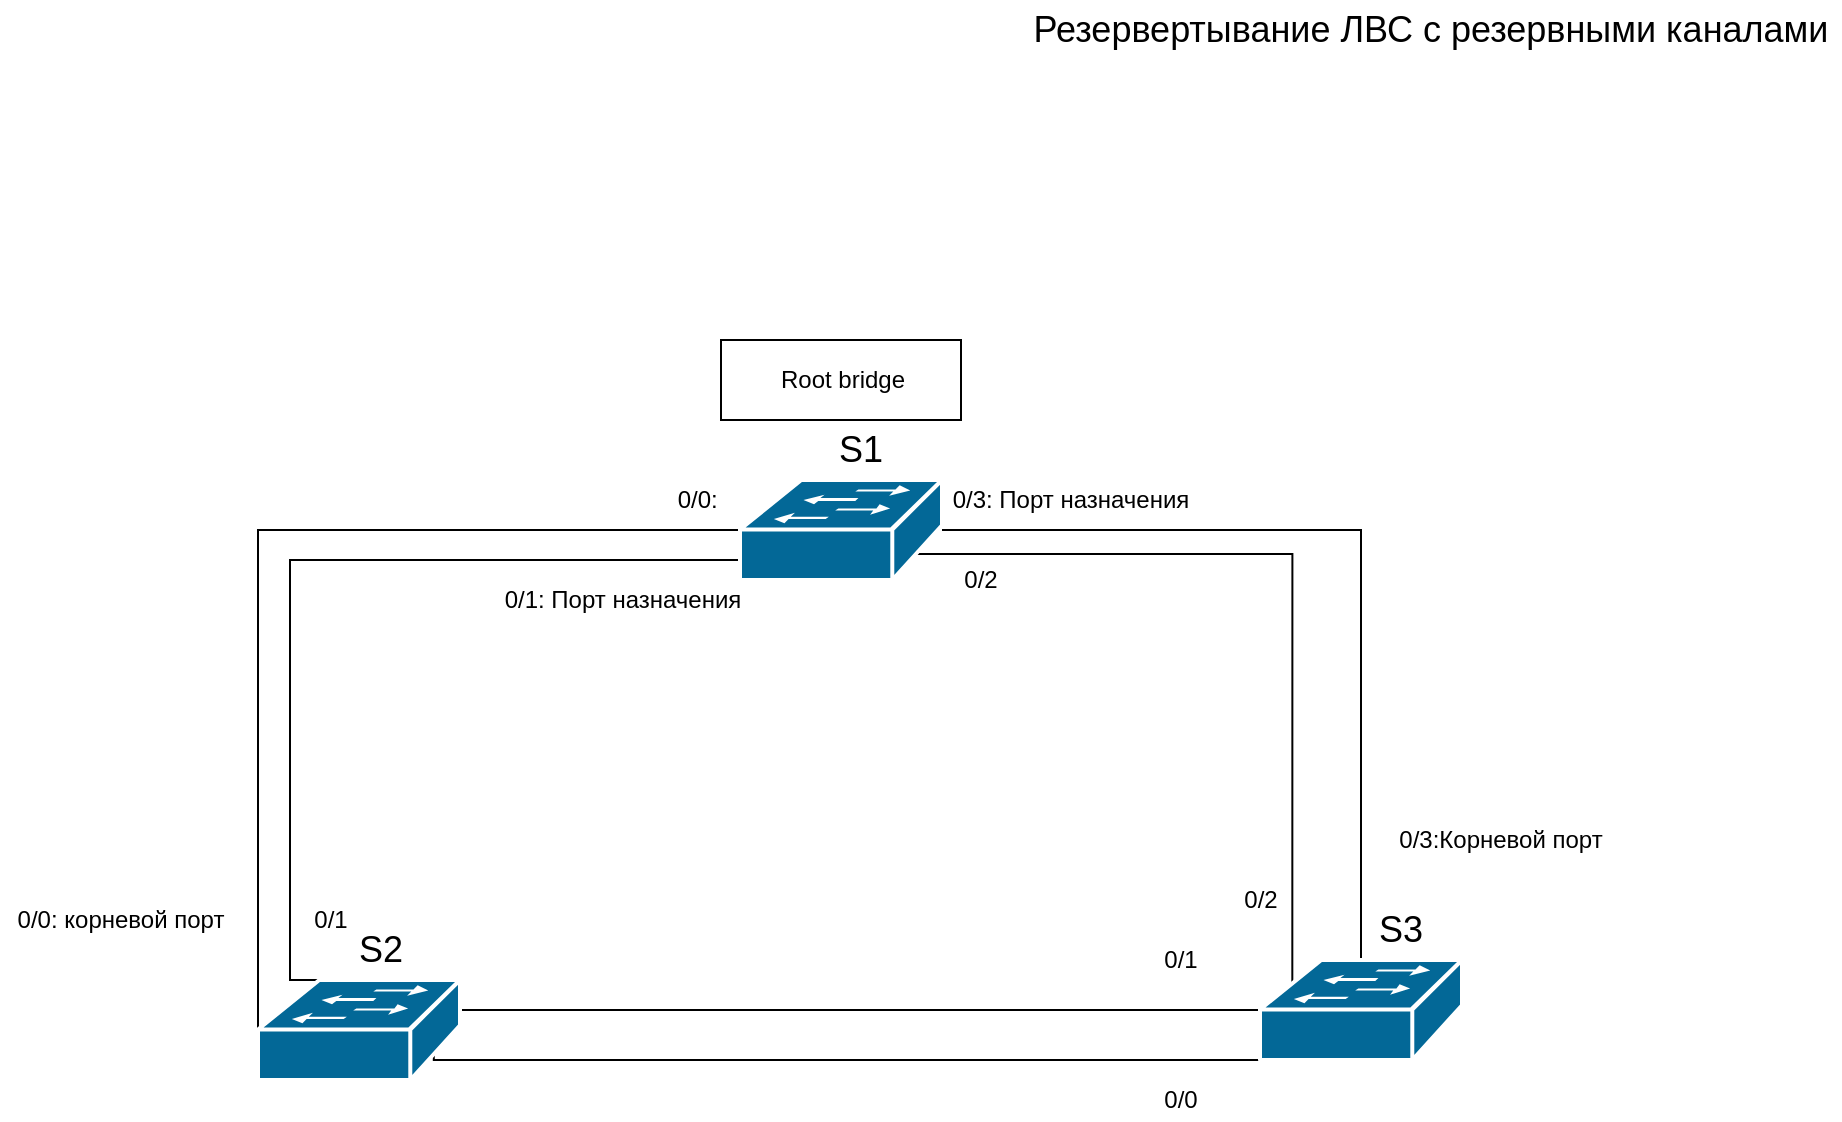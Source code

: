 <mxfile version="13.6.2" type="device" pages="2"><diagram name="Page-1" id="c37626ed-c26b-45fb-9056-f9ebc6bb27b6"><mxGraphModel dx="2422" dy="772" grid="1" gridSize="10" guides="1" tooltips="1" connect="1" arrows="1" fold="1" page="1" pageScale="1" pageWidth="1100" pageHeight="850" background="#ffffff" math="0" shadow="0"><root><mxCell id="0"/><mxCell id="1" parent="0"/><mxCell id="_a8sEvvwo8MvzLCBNwZa-2" value="" style="rounded=0;whiteSpace=wrap;html=1;" vertex="1" parent="1"><mxGeometry x="260.5" y="280" width="120" height="40" as="geometry"/></mxCell><mxCell id="FTELWWvw8FQ9nBUaOJka-4" style="edgeStyle=orthogonalEdgeStyle;rounded=0;orthogonalLoop=1;jettySize=auto;html=1;entryX=0.5;entryY=0;entryDx=0;entryDy=0;entryPerimeter=0;endArrow=none;endFill=0;fontSize=18;" parent="1" source="FTELWWvw8FQ9nBUaOJka-1" target="FTELWWvw8FQ9nBUaOJka-2" edge="1"><mxGeometry relative="1" as="geometry"/></mxCell><mxCell id="FTELWWvw8FQ9nBUaOJka-6" style="edgeStyle=orthogonalEdgeStyle;rounded=0;orthogonalLoop=1;jettySize=auto;html=1;endArrow=none;endFill=0;entryX=0;entryY=0.5;entryDx=0;entryDy=0;entryPerimeter=0;fontSize=18;" parent="1" source="FTELWWvw8FQ9nBUaOJka-1" target="FTELWWvw8FQ9nBUaOJka-3" edge="1"><mxGeometry relative="1" as="geometry"><mxPoint x="450" y="600" as="targetPoint"/><Array as="points"><mxPoint x="29" y="375"/></Array></mxGeometry></mxCell><mxCell id="FTELWWvw8FQ9nBUaOJka-8" style="edgeStyle=orthogonalEdgeStyle;rounded=0;orthogonalLoop=1;jettySize=auto;html=1;entryX=0.5;entryY=0;entryDx=0;entryDy=0;entryPerimeter=0;endArrow=none;endFill=0;fontSize=18;" parent="1" source="FTELWWvw8FQ9nBUaOJka-1" target="FTELWWvw8FQ9nBUaOJka-3" edge="1"><mxGeometry relative="1" as="geometry"><Array as="points"><mxPoint x="45" y="390"/><mxPoint x="45" y="600"/></Array></mxGeometry></mxCell><mxCell id="FTELWWvw8FQ9nBUaOJka-9" style="edgeStyle=orthogonalEdgeStyle;rounded=0;orthogonalLoop=1;jettySize=auto;html=1;exitX=0.87;exitY=0.74;exitDx=0;exitDy=0;exitPerimeter=0;entryX=0.16;entryY=0.23;entryDx=0;entryDy=0;entryPerimeter=0;endArrow=none;endFill=0;fontSize=18;" parent="1" source="FTELWWvw8FQ9nBUaOJka-1" target="FTELWWvw8FQ9nBUaOJka-2" edge="1"><mxGeometry relative="1" as="geometry"><Array as="points"><mxPoint x="546" y="387"/></Array></mxGeometry></mxCell><mxCell id="FTELWWvw8FQ9nBUaOJka-1" value="" style="shape=mxgraph.cisco.switches.workgroup_switch;html=1;pointerEvents=1;dashed=0;fillColor=#036897;strokeColor=#ffffff;strokeWidth=2;verticalLabelPosition=bottom;verticalAlign=top;align=center;outlineConnect=0;fontSize=18;" parent="1" vertex="1"><mxGeometry x="270" y="350" width="101" height="50" as="geometry"/></mxCell><mxCell id="FTELWWvw8FQ9nBUaOJka-10" style="edgeStyle=orthogonalEdgeStyle;rounded=0;orthogonalLoop=1;jettySize=auto;html=1;exitX=0.98;exitY=0.5;exitDx=0;exitDy=0;exitPerimeter=0;endArrow=none;endFill=0;fontSize=18;entryX=0;entryY=0.5;entryDx=0;entryDy=0;entryPerimeter=0;" parent="1" source="FTELWWvw8FQ9nBUaOJka-3" target="FTELWWvw8FQ9nBUaOJka-2" edge="1"><mxGeometry relative="1" as="geometry"><Array as="points"><mxPoint x="128" y="615"/></Array></mxGeometry></mxCell><mxCell id="FTELWWvw8FQ9nBUaOJka-11" style="edgeStyle=orthogonalEdgeStyle;rounded=0;orthogonalLoop=1;jettySize=auto;html=1;endArrow=none;endFill=0;fontSize=18;exitX=0.87;exitY=0.74;exitDx=0;exitDy=0;exitPerimeter=0;" parent="1" source="FTELWWvw8FQ9nBUaOJka-3" edge="1" target="FTELWWvw8FQ9nBUaOJka-2"><mxGeometry relative="1" as="geometry"><mxPoint x="791" y="400" as="targetPoint"/><Array as="points"><mxPoint x="117" y="640"/></Array><mxPoint x="110" y="690" as="sourcePoint"/></mxGeometry></mxCell><mxCell id="FTELWWvw8FQ9nBUaOJka-3" value="" style="shape=mxgraph.cisco.switches.workgroup_switch;html=1;pointerEvents=1;dashed=0;fillColor=#036897;strokeColor=#ffffff;strokeWidth=2;verticalLabelPosition=bottom;verticalAlign=top;align=center;outlineConnect=0;fontSize=18;" parent="1" vertex="1"><mxGeometry x="29" y="600" width="101" height="50" as="geometry"/></mxCell><mxCell id="FTELWWvw8FQ9nBUaOJka-2" value="" style="shape=mxgraph.cisco.switches.workgroup_switch;html=1;pointerEvents=1;dashed=0;fillColor=#036897;strokeColor=#ffffff;strokeWidth=2;verticalLabelPosition=bottom;verticalAlign=top;align=center;outlineConnect=0;fontSize=18;" parent="1" vertex="1"><mxGeometry x="530" y="590" width="101" height="50" as="geometry"/></mxCell><mxCell id="FTELWWvw8FQ9nBUaOJka-13" value="S1" style="text;html=1;align=center;verticalAlign=middle;resizable=0;points=[];autosize=1;fontSize=18;" parent="1" vertex="1"><mxGeometry x="310" y="320" width="40" height="30" as="geometry"/></mxCell><mxCell id="FTELWWvw8FQ9nBUaOJka-14" value="S2" style="text;html=1;align=center;verticalAlign=middle;resizable=0;points=[];autosize=1;fontSize=18;" parent="1" vertex="1"><mxGeometry x="70" y="570" width="40" height="30" as="geometry"/></mxCell><mxCell id="FTELWWvw8FQ9nBUaOJka-15" value="S3" style="text;html=1;align=center;verticalAlign=middle;resizable=0;points=[];autosize=1;fontSize=18;" parent="1" vertex="1"><mxGeometry x="580" y="560" width="40" height="30" as="geometry"/></mxCell><mxCell id="FTELWWvw8FQ9nBUaOJka-28" value="Резервертывание ЛВС с резервными каналами&lt;br&gt;" style="text;html=1;align=center;verticalAlign=middle;resizable=0;points=[];autosize=1;fontSize=18;" parent="1" vertex="1"><mxGeometry x="410" y="110" width="410" height="30" as="geometry"/></mxCell><mxCell id="_a8sEvvwo8MvzLCBNwZa-1" value="Root bridge" style="text;html=1;align=center;verticalAlign=middle;resizable=0;points=[];autosize=1;" vertex="1" parent="1"><mxGeometry x="280.5" y="290" width="80" height="20" as="geometry"/></mxCell><mxCell id="_a8sEvvwo8MvzLCBNwZa-5" value="0/0:&amp;nbsp;" style="text;html=1;align=center;verticalAlign=middle;resizable=0;points=[];autosize=1;" vertex="1" parent="1"><mxGeometry x="230" y="350" width="40" height="20" as="geometry"/></mxCell><mxCell id="_a8sEvvwo8MvzLCBNwZa-6" value="0/1: Порт назначения" style="text;html=1;align=center;verticalAlign=middle;resizable=0;points=[];autosize=1;" vertex="1" parent="1"><mxGeometry x="140.5" y="400" width="140" height="20" as="geometry"/></mxCell><mxCell id="_a8sEvvwo8MvzLCBNwZa-7" value="0/1" style="text;html=1;align=center;verticalAlign=middle;resizable=0;points=[];autosize=1;" vertex="1" parent="1"><mxGeometry x="50" y="560" width="30" height="20" as="geometry"/></mxCell><mxCell id="_a8sEvvwo8MvzLCBNwZa-8" value="0/0: корневой порт" style="text;html=1;align=center;verticalAlign=middle;resizable=0;points=[];autosize=1;" vertex="1" parent="1"><mxGeometry x="-100" y="560" width="120" height="20" as="geometry"/></mxCell><mxCell id="_a8sEvvwo8MvzLCBNwZa-9" value="0/1" style="text;html=1;align=center;verticalAlign=middle;resizable=0;points=[];autosize=1;" vertex="1" parent="1"><mxGeometry x="475" y="580" width="30" height="20" as="geometry"/></mxCell><mxCell id="_a8sEvvwo8MvzLCBNwZa-10" value="0/0" style="text;html=1;align=center;verticalAlign=middle;resizable=0;points=[];autosize=1;" vertex="1" parent="1"><mxGeometry x="475" y="650" width="30" height="20" as="geometry"/></mxCell><mxCell id="_a8sEvvwo8MvzLCBNwZa-11" value="0/2" style="text;html=1;align=center;verticalAlign=middle;resizable=0;points=[];autosize=1;" vertex="1" parent="1"><mxGeometry x="515" y="550" width="30" height="20" as="geometry"/></mxCell><mxCell id="_a8sEvvwo8MvzLCBNwZa-12" value="0/3:Корневой порт" style="text;html=1;align=center;verticalAlign=middle;resizable=0;points=[];autosize=1;" vertex="1" parent="1"><mxGeometry x="590" y="520" width="120" height="20" as="geometry"/></mxCell><mxCell id="_a8sEvvwo8MvzLCBNwZa-13" value="0/3: Порт назначения" style="text;html=1;align=center;verticalAlign=middle;resizable=0;points=[];autosize=1;" vertex="1" parent="1"><mxGeometry x="365" y="350" width="140" height="20" as="geometry"/></mxCell><mxCell id="_a8sEvvwo8MvzLCBNwZa-14" value="0/2" style="text;html=1;align=center;verticalAlign=middle;resizable=0;points=[];autosize=1;" vertex="1" parent="1"><mxGeometry x="375" y="390" width="30" height="20" as="geometry"/></mxCell></root></mxGraphModel></diagram><diagram id="pt0IePPiPlpgZmeLBnrx" name="Page-2"><mxGraphModel dx="2149" dy="772" grid="1" gridSize="10" guides="1" tooltips="1" connect="1" arrows="1" fold="1" page="1" pageScale="1" pageWidth="827" pageHeight="1169" math="0" shadow="0"><root><mxCell id="sNJSNS4hFrO3JKjbXeZF-0"/><mxCell id="sNJSNS4hFrO3JKjbXeZF-1" parent="sNJSNS4hFrO3JKjbXeZF-0"/><mxCell id="sNJSNS4hFrO3JKjbXeZF-2" value="" style="rounded=0;whiteSpace=wrap;html=1;" vertex="1" parent="sNJSNS4hFrO3JKjbXeZF-1"><mxGeometry x="260.5" y="280" width="120" height="40" as="geometry"/></mxCell><mxCell id="sNJSNS4hFrO3JKjbXeZF-3" style="edgeStyle=orthogonalEdgeStyle;rounded=0;orthogonalLoop=1;jettySize=auto;html=1;entryX=0.5;entryY=0;entryDx=0;entryDy=0;entryPerimeter=0;endArrow=none;endFill=0;fontSize=18;" edge="1" parent="sNJSNS4hFrO3JKjbXeZF-1" source="sNJSNS4hFrO3JKjbXeZF-7" target="sNJSNS4hFrO3JKjbXeZF-11"><mxGeometry relative="1" as="geometry"/></mxCell><mxCell id="sNJSNS4hFrO3JKjbXeZF-4" style="edgeStyle=orthogonalEdgeStyle;rounded=0;orthogonalLoop=1;jettySize=auto;html=1;endArrow=none;endFill=0;entryX=0;entryY=0.5;entryDx=0;entryDy=0;entryPerimeter=0;fontSize=18;" edge="1" parent="sNJSNS4hFrO3JKjbXeZF-1" source="sNJSNS4hFrO3JKjbXeZF-7" target="sNJSNS4hFrO3JKjbXeZF-10"><mxGeometry relative="1" as="geometry"><mxPoint x="450" y="600" as="targetPoint"/><Array as="points"><mxPoint x="29" y="375"/></Array></mxGeometry></mxCell><mxCell id="sNJSNS4hFrO3JKjbXeZF-5" style="edgeStyle=orthogonalEdgeStyle;rounded=0;orthogonalLoop=1;jettySize=auto;html=1;entryX=0.5;entryY=0;entryDx=0;entryDy=0;entryPerimeter=0;endArrow=none;endFill=0;fontSize=18;" edge="1" parent="sNJSNS4hFrO3JKjbXeZF-1" source="sNJSNS4hFrO3JKjbXeZF-7" target="sNJSNS4hFrO3JKjbXeZF-10"><mxGeometry relative="1" as="geometry"><Array as="points"><mxPoint x="45" y="390"/><mxPoint x="45" y="600"/></Array></mxGeometry></mxCell><mxCell id="sNJSNS4hFrO3JKjbXeZF-6" style="edgeStyle=orthogonalEdgeStyle;rounded=0;orthogonalLoop=1;jettySize=auto;html=1;exitX=0.87;exitY=0.74;exitDx=0;exitDy=0;exitPerimeter=0;entryX=0.16;entryY=0.23;entryDx=0;entryDy=0;entryPerimeter=0;endArrow=none;endFill=0;fontSize=18;" edge="1" parent="sNJSNS4hFrO3JKjbXeZF-1" source="sNJSNS4hFrO3JKjbXeZF-7" target="sNJSNS4hFrO3JKjbXeZF-11"><mxGeometry relative="1" as="geometry"><Array as="points"><mxPoint x="546" y="387"/></Array></mxGeometry></mxCell><mxCell id="sNJSNS4hFrO3JKjbXeZF-7" value="" style="shape=mxgraph.cisco.switches.workgroup_switch;html=1;pointerEvents=1;dashed=0;fillColor=#036897;strokeColor=#ffffff;strokeWidth=2;verticalLabelPosition=bottom;verticalAlign=top;align=center;outlineConnect=0;fontSize=18;" vertex="1" parent="sNJSNS4hFrO3JKjbXeZF-1"><mxGeometry x="270" y="350" width="101" height="50" as="geometry"/></mxCell><mxCell id="sNJSNS4hFrO3JKjbXeZF-8" style="edgeStyle=orthogonalEdgeStyle;rounded=0;orthogonalLoop=1;jettySize=auto;html=1;exitX=0.98;exitY=0.5;exitDx=0;exitDy=0;exitPerimeter=0;endArrow=none;endFill=0;fontSize=18;entryX=0;entryY=0.5;entryDx=0;entryDy=0;entryPerimeter=0;" edge="1" parent="sNJSNS4hFrO3JKjbXeZF-1" source="sNJSNS4hFrO3JKjbXeZF-10" target="sNJSNS4hFrO3JKjbXeZF-11"><mxGeometry relative="1" as="geometry"><Array as="points"><mxPoint x="128" y="615"/></Array></mxGeometry></mxCell><mxCell id="sNJSNS4hFrO3JKjbXeZF-9" style="edgeStyle=orthogonalEdgeStyle;rounded=0;orthogonalLoop=1;jettySize=auto;html=1;endArrow=none;endFill=0;fontSize=18;exitX=0.87;exitY=0.74;exitDx=0;exitDy=0;exitPerimeter=0;" edge="1" parent="sNJSNS4hFrO3JKjbXeZF-1" source="sNJSNS4hFrO3JKjbXeZF-10" target="sNJSNS4hFrO3JKjbXeZF-11"><mxGeometry relative="1" as="geometry"><mxPoint x="791" y="400" as="targetPoint"/><Array as="points"><mxPoint x="117" y="640"/></Array><mxPoint x="110" y="690" as="sourcePoint"/></mxGeometry></mxCell><mxCell id="sNJSNS4hFrO3JKjbXeZF-10" value="" style="shape=mxgraph.cisco.switches.workgroup_switch;html=1;pointerEvents=1;dashed=0;fillColor=#036897;strokeColor=#ffffff;strokeWidth=2;verticalLabelPosition=bottom;verticalAlign=top;align=center;outlineConnect=0;fontSize=18;" vertex="1" parent="sNJSNS4hFrO3JKjbXeZF-1"><mxGeometry x="29" y="600" width="101" height="50" as="geometry"/></mxCell><mxCell id="sNJSNS4hFrO3JKjbXeZF-11" value="" style="shape=mxgraph.cisco.switches.workgroup_switch;html=1;pointerEvents=1;dashed=0;fillColor=#036897;strokeColor=#ffffff;strokeWidth=2;verticalLabelPosition=bottom;verticalAlign=top;align=center;outlineConnect=0;fontSize=18;" vertex="1" parent="sNJSNS4hFrO3JKjbXeZF-1"><mxGeometry x="530" y="590" width="101" height="50" as="geometry"/></mxCell><mxCell id="sNJSNS4hFrO3JKjbXeZF-12" value="S1" style="text;html=1;align=center;verticalAlign=middle;resizable=0;points=[];autosize=1;fontSize=18;" vertex="1" parent="sNJSNS4hFrO3JKjbXeZF-1"><mxGeometry x="310" y="320" width="40" height="30" as="geometry"/></mxCell><mxCell id="sNJSNS4hFrO3JKjbXeZF-13" value="S2" style="text;html=1;align=center;verticalAlign=middle;resizable=0;points=[];autosize=1;fontSize=18;" vertex="1" parent="sNJSNS4hFrO3JKjbXeZF-1"><mxGeometry x="70" y="570" width="40" height="30" as="geometry"/></mxCell><mxCell id="sNJSNS4hFrO3JKjbXeZF-14" value="S3" style="text;html=1;align=center;verticalAlign=middle;resizable=0;points=[];autosize=1;fontSize=18;" vertex="1" parent="sNJSNS4hFrO3JKjbXeZF-1"><mxGeometry x="580" y="560" width="40" height="30" as="geometry"/></mxCell><mxCell id="sNJSNS4hFrO3JKjbXeZF-15" value="Root bridge" style="text;html=1;align=center;verticalAlign=middle;resizable=0;points=[];autosize=1;" vertex="1" parent="sNJSNS4hFrO3JKjbXeZF-1"><mxGeometry x="280.5" y="290" width="80" height="20" as="geometry"/></mxCell><mxCell id="sNJSNS4hFrO3JKjbXeZF-17" value="0/1: Порт назначения" style="text;html=1;align=center;verticalAlign=middle;resizable=0;points=[];autosize=1;" vertex="1" parent="sNJSNS4hFrO3JKjbXeZF-1"><mxGeometry x="140.5" y="400" width="140" height="20" as="geometry"/></mxCell><mxCell id="sNJSNS4hFrO3JKjbXeZF-18" value="0/1" style="text;html=1;align=center;verticalAlign=middle;resizable=0;points=[];autosize=1;" vertex="1" parent="sNJSNS4hFrO3JKjbXeZF-1"><mxGeometry x="50" y="560" width="30" height="20" as="geometry"/></mxCell><mxCell id="sNJSNS4hFrO3JKjbXeZF-19" value="0/0: корневой порт" style="text;html=1;align=center;verticalAlign=middle;resizable=0;points=[];autosize=1;" vertex="1" parent="sNJSNS4hFrO3JKjbXeZF-1"><mxGeometry x="-100" y="560" width="120" height="20" as="geometry"/></mxCell><mxCell id="sNJSNS4hFrO3JKjbXeZF-20" value="0/1" style="text;html=1;align=center;verticalAlign=middle;resizable=0;points=[];autosize=1;" vertex="1" parent="sNJSNS4hFrO3JKjbXeZF-1"><mxGeometry x="475" y="580" width="30" height="20" as="geometry"/></mxCell><mxCell id="sNJSNS4hFrO3JKjbXeZF-21" value="0/0" style="text;html=1;align=center;verticalAlign=middle;resizable=0;points=[];autosize=1;" vertex="1" parent="sNJSNS4hFrO3JKjbXeZF-1"><mxGeometry x="475" y="650" width="30" height="20" as="geometry"/></mxCell><mxCell id="sNJSNS4hFrO3JKjbXeZF-22" value="0/2" style="text;html=1;align=center;verticalAlign=middle;resizable=0;points=[];autosize=1;" vertex="1" parent="sNJSNS4hFrO3JKjbXeZF-1"><mxGeometry x="515" y="550" width="30" height="20" as="geometry"/></mxCell><mxCell id="sNJSNS4hFrO3JKjbXeZF-23" value="0/3:Корневой порт" style="text;html=1;align=center;verticalAlign=middle;resizable=0;points=[];autosize=1;" vertex="1" parent="sNJSNS4hFrO3JKjbXeZF-1"><mxGeometry x="590" y="520" width="120" height="20" as="geometry"/></mxCell><mxCell id="sNJSNS4hFrO3JKjbXeZF-24" value="0/3: Порт назначения" style="text;html=1;align=center;verticalAlign=middle;resizable=0;points=[];autosize=1;" vertex="1" parent="sNJSNS4hFrO3JKjbXeZF-1"><mxGeometry x="365" y="350" width="140" height="20" as="geometry"/></mxCell><mxCell id="sNJSNS4hFrO3JKjbXeZF-26" value="0/0: Порт назначения" style="text;html=1;align=center;verticalAlign=middle;resizable=0;points=[];autosize=1;" vertex="1" parent="sNJSNS4hFrO3JKjbXeZF-1"><mxGeometry x="140.5" y="350" width="140" height="20" as="geometry"/></mxCell><mxCell id="sNJSNS4hFrO3JKjbXeZF-27" value="0/2: Порт назначения" style="text;html=1;align=center;verticalAlign=middle;resizable=0;points=[];autosize=1;" vertex="1" parent="sNJSNS4hFrO3JKjbXeZF-1"><mxGeometry x="365" y="400" width="140" height="20" as="geometry"/></mxCell></root></mxGraphModel></diagram></mxfile>